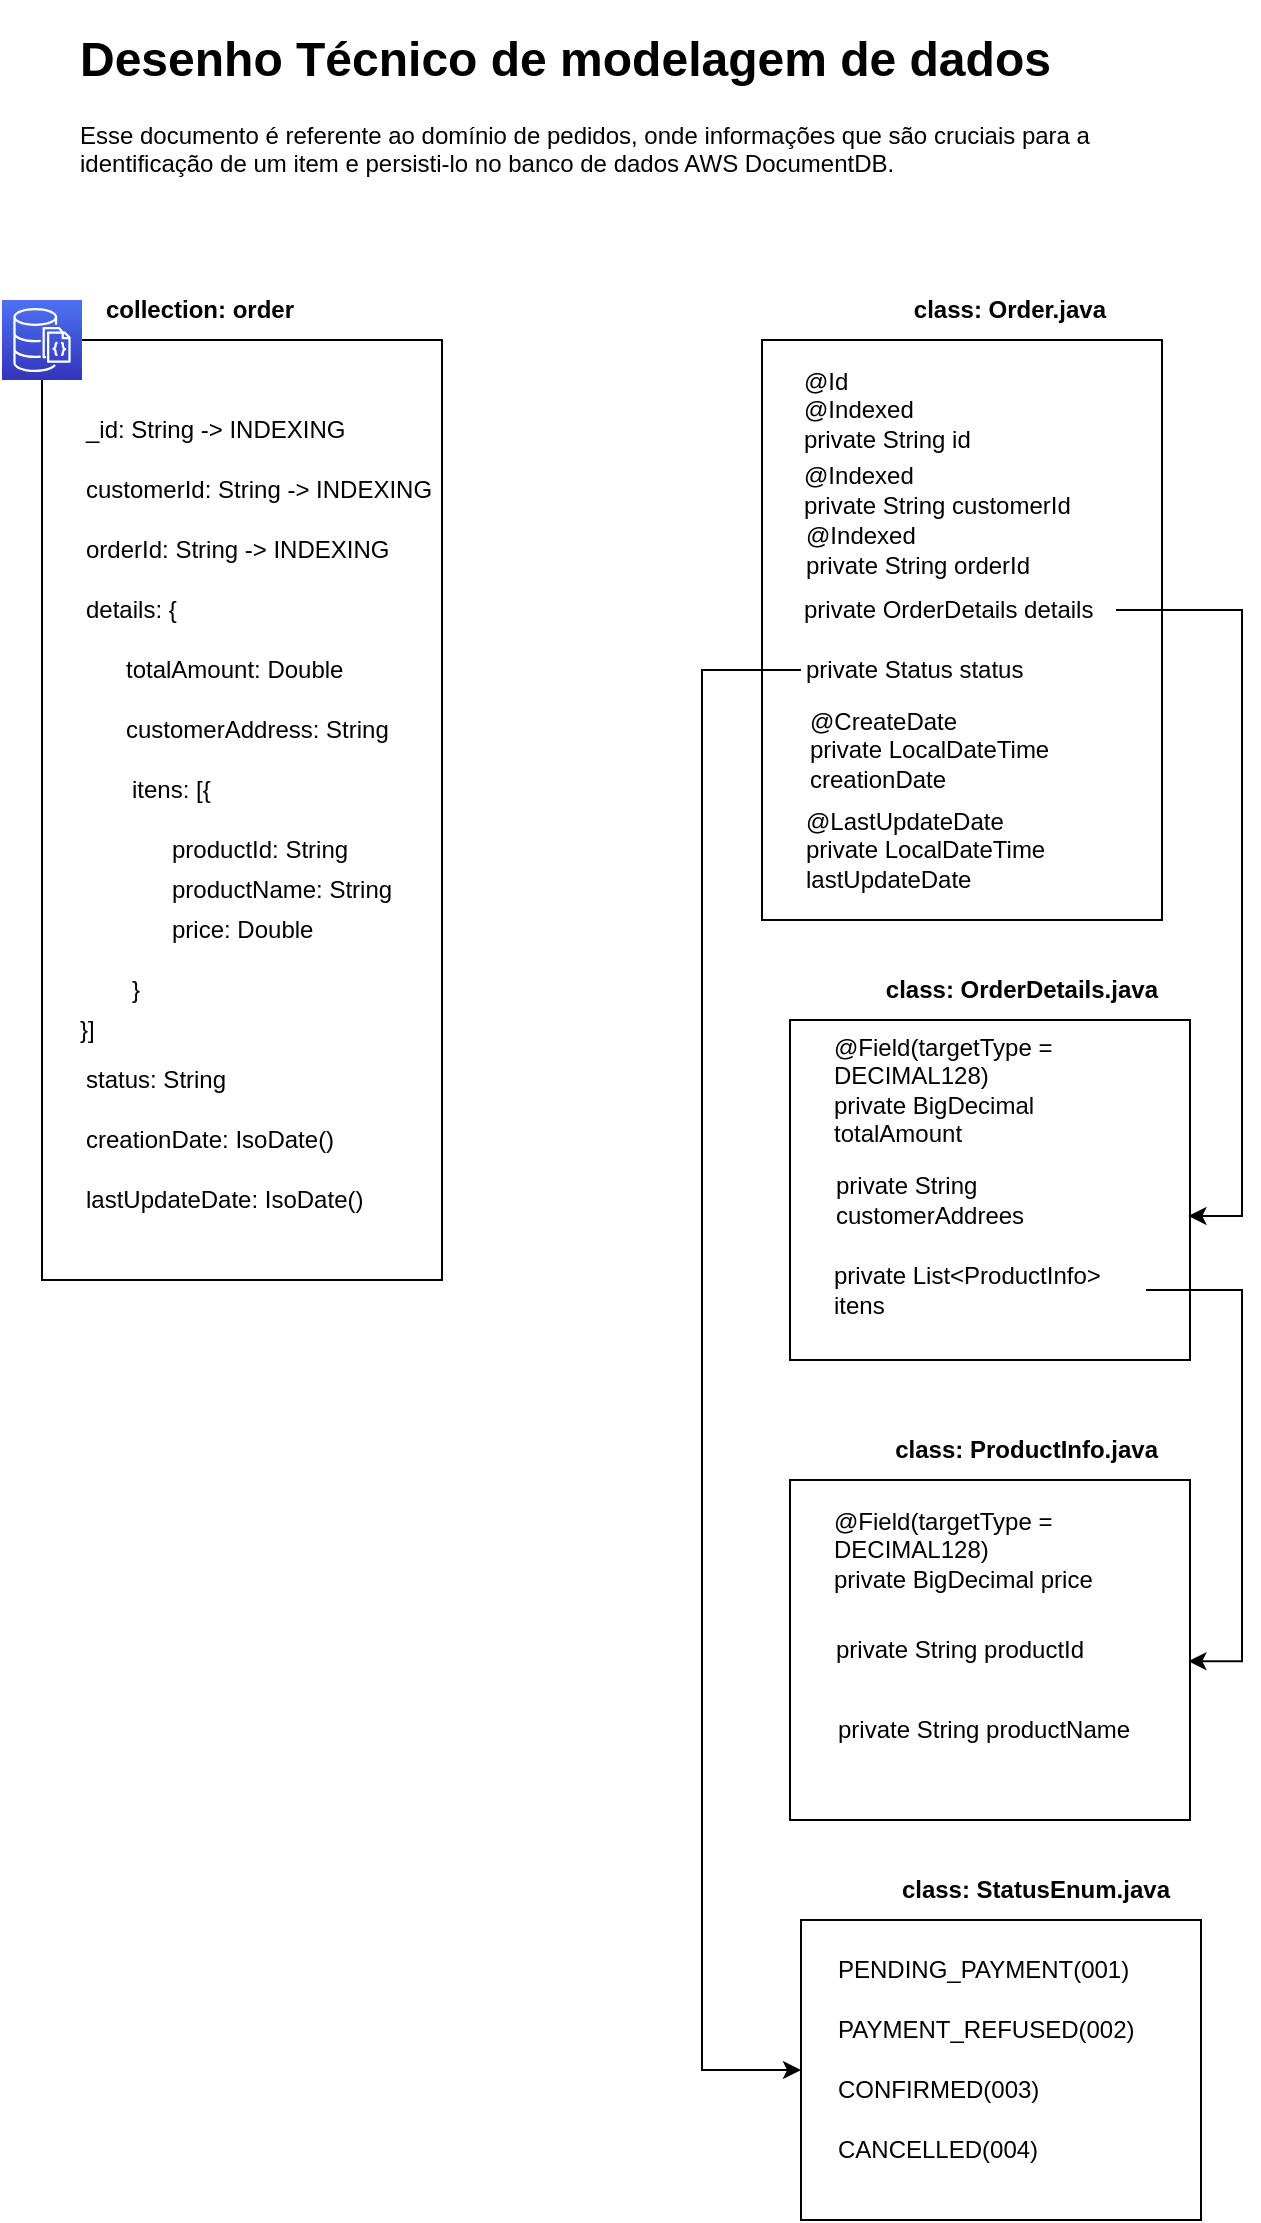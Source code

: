 <mxfile version="20.7.4" type="device"><diagram id="jo1tYETJaEWGB2nWEODa" name="Página-1"><mxGraphModel dx="1166" dy="528" grid="1" gridSize="10" guides="1" tooltips="1" connect="1" arrows="1" fold="1" page="1" pageScale="1" pageWidth="827" pageHeight="1169" math="0" shadow="0"><root><mxCell id="0"/><mxCell id="1" parent="0"/><mxCell id="80Zvu_dTbVzlvFRg75TC-1" value="" style="rounded=0;whiteSpace=wrap;html=1;" vertex="1" parent="1"><mxGeometry x="514" y="520" width="200" height="170" as="geometry"/></mxCell><mxCell id="80Zvu_dTbVzlvFRg75TC-2" value="" style="rounded=0;whiteSpace=wrap;html=1;" vertex="1" parent="1"><mxGeometry x="500" y="180" width="200" height="290" as="geometry"/></mxCell><mxCell id="80Zvu_dTbVzlvFRg75TC-3" value="" style="rounded=0;whiteSpace=wrap;html=1;" vertex="1" parent="1"><mxGeometry x="140" y="180" width="200" height="470" as="geometry"/></mxCell><mxCell id="80Zvu_dTbVzlvFRg75TC-4" value="" style="sketch=0;points=[[0,0,0],[0.25,0,0],[0.5,0,0],[0.75,0,0],[1,0,0],[0,1,0],[0.25,1,0],[0.5,1,0],[0.75,1,0],[1,1,0],[0,0.25,0],[0,0.5,0],[0,0.75,0],[1,0.25,0],[1,0.5,0],[1,0.75,0]];outlineConnect=0;fontColor=#232F3E;gradientColor=#4D72F3;gradientDirection=north;fillColor=#3334B9;strokeColor=#ffffff;dashed=0;verticalLabelPosition=bottom;verticalAlign=top;align=center;html=1;fontSize=12;fontStyle=0;aspect=fixed;shape=mxgraph.aws4.resourceIcon;resIcon=mxgraph.aws4.documentdb_with_mongodb_compatibility;" vertex="1" parent="1"><mxGeometry x="120" y="160" width="40" height="40" as="geometry"/></mxCell><mxCell id="80Zvu_dTbVzlvFRg75TC-5" value="&lt;h1&gt;Desenho Técnico de modelagem de dados&lt;/h1&gt;&lt;p&gt;Esse documento é referente ao domínio de pedidos, onde informações que são cruciais para a identificação de um item e persisti-lo no banco de dados AWS DocumentDB.&amp;nbsp;&lt;/p&gt;" style="text;html=1;strokeColor=none;fillColor=none;spacing=5;spacingTop=-20;whiteSpace=wrap;overflow=hidden;rounded=0;" vertex="1" parent="1"><mxGeometry x="154" y="20" width="520" height="120" as="geometry"/></mxCell><mxCell id="80Zvu_dTbVzlvFRg75TC-6" value="_id: String -&amp;gt; INDEXING" style="text;html=1;strokeColor=none;fillColor=none;align=left;verticalAlign=middle;whiteSpace=wrap;rounded=0;" vertex="1" parent="1"><mxGeometry x="160" y="210" width="140" height="30" as="geometry"/></mxCell><mxCell id="80Zvu_dTbVzlvFRg75TC-7" value="price: Double" style="text;html=1;strokeColor=none;fillColor=none;align=left;verticalAlign=middle;whiteSpace=wrap;rounded=0;" vertex="1" parent="1"><mxGeometry x="203" y="460" width="140" height="30" as="geometry"/></mxCell><mxCell id="80Zvu_dTbVzlvFRg75TC-8" value="customerId: String -&amp;gt; INDEXING" style="text;html=1;strokeColor=none;fillColor=none;align=left;verticalAlign=middle;whiteSpace=wrap;rounded=0;" vertex="1" parent="1"><mxGeometry x="160" y="240" width="180" height="30" as="geometry"/></mxCell><mxCell id="80Zvu_dTbVzlvFRg75TC-13" value="orderId: String -&amp;gt; INDEXING" style="text;html=1;strokeColor=none;fillColor=none;align=left;verticalAlign=middle;whiteSpace=wrap;rounded=0;" vertex="1" parent="1"><mxGeometry x="160" y="270" width="160" height="30" as="geometry"/></mxCell><mxCell id="80Zvu_dTbVzlvFRg75TC-14" value="details: {" style="text;html=1;strokeColor=none;fillColor=none;align=left;verticalAlign=middle;whiteSpace=wrap;rounded=0;" vertex="1" parent="1"><mxGeometry x="160" y="300" width="140" height="30" as="geometry"/></mxCell><mxCell id="80Zvu_dTbVzlvFRg75TC-15" value="creationDate: IsoDate()" style="text;html=1;strokeColor=none;fillColor=none;align=left;verticalAlign=middle;whiteSpace=wrap;rounded=0;" vertex="1" parent="1"><mxGeometry x="160" y="565" width="140" height="30" as="geometry"/></mxCell><mxCell id="80Zvu_dTbVzlvFRg75TC-16" value="lastUpdateDate: IsoDate()" style="text;html=1;strokeColor=none;fillColor=none;align=left;verticalAlign=middle;whiteSpace=wrap;rounded=0;" vertex="1" parent="1"><mxGeometry x="160" y="595" width="146" height="30" as="geometry"/></mxCell><mxCell id="80Zvu_dTbVzlvFRg75TC-17" value="@Id&lt;br&gt;@Indexed&lt;br&gt;private String id" style="text;html=1;strokeColor=none;fillColor=none;align=left;verticalAlign=middle;whiteSpace=wrap;rounded=0;" vertex="1" parent="1"><mxGeometry x="519" y="200" width="140" height="30" as="geometry"/></mxCell><mxCell id="80Zvu_dTbVzlvFRg75TC-19" value="@Field(targetType = DECIMAL128)&lt;br&gt;private BigDecimal totalAmount" style="text;html=1;strokeColor=none;fillColor=none;align=left;verticalAlign=middle;whiteSpace=wrap;rounded=0;" vertex="1" parent="1"><mxGeometry x="534" y="540" width="151" height="30" as="geometry"/></mxCell><mxCell id="80Zvu_dTbVzlvFRg75TC-24" value="@CreateDate&lt;br&gt;private LocalDateTime creationDate" style="text;html=1;strokeColor=none;fillColor=none;align=left;verticalAlign=middle;whiteSpace=wrap;rounded=0;" vertex="1" parent="1"><mxGeometry x="522" y="370" width="140" height="30" as="geometry"/></mxCell><mxCell id="80Zvu_dTbVzlvFRg75TC-25" value="@LastUpdateDate&lt;br&gt;private LocalDateTime lastUpdateDate" style="text;html=1;strokeColor=none;fillColor=none;align=left;verticalAlign=middle;whiteSpace=wrap;rounded=0;" vertex="1" parent="1"><mxGeometry x="519.5" y="420" width="146" height="30" as="geometry"/></mxCell><mxCell id="80Zvu_dTbVzlvFRg75TC-26" value="" style="shape=image;html=1;verticalAlign=top;verticalLabelPosition=bottom;labelBackgroundColor=#ffffff;imageAspect=0;aspect=fixed;image=https://cdn1.iconfinder.com/data/icons/hawcons/32/700036-icon-78-document-file-java-128.png" vertex="1" parent="1"><mxGeometry x="685" y="150" width="40" height="40" as="geometry"/></mxCell><mxCell id="80Zvu_dTbVzlvFRg75TC-27" value="&lt;b&gt;collection: order&lt;/b&gt;" style="text;html=1;strokeColor=none;fillColor=none;align=left;verticalAlign=middle;whiteSpace=wrap;rounded=0;" vertex="1" parent="1"><mxGeometry x="170" y="150" width="140" height="30" as="geometry"/></mxCell><mxCell id="80Zvu_dTbVzlvFRg75TC-28" value="&lt;b&gt;class: Order.java&lt;/b&gt;" style="text;html=1;strokeColor=none;fillColor=none;align=right;verticalAlign=middle;whiteSpace=wrap;rounded=0;" vertex="1" parent="1"><mxGeometry x="534" y="150" width="140" height="30" as="geometry"/></mxCell><mxCell id="80Zvu_dTbVzlvFRg75TC-29" value="" style="shape=image;html=1;verticalAlign=top;verticalLabelPosition=bottom;labelBackgroundColor=#ffffff;imageAspect=0;aspect=fixed;image=https://cdn1.iconfinder.com/data/icons/hawcons/32/700036-icon-78-document-file-java-128.png" vertex="1" parent="1"><mxGeometry x="700" y="490" width="40" height="40" as="geometry"/></mxCell><mxCell id="80Zvu_dTbVzlvFRg75TC-32" value="&lt;b&gt;class: OrderDetails.java&lt;/b&gt;" style="text;html=1;strokeColor=none;fillColor=none;align=right;verticalAlign=middle;whiteSpace=wrap;rounded=0;" vertex="1" parent="1"><mxGeometry x="540" y="490" width="160" height="30" as="geometry"/></mxCell><mxCell id="80Zvu_dTbVzlvFRg75TC-33" value="status: String" style="text;html=1;strokeColor=none;fillColor=none;align=left;verticalAlign=middle;whiteSpace=wrap;rounded=0;" vertex="1" parent="1"><mxGeometry x="160" y="535" width="160" height="30" as="geometry"/></mxCell><mxCell id="80Zvu_dTbVzlvFRg75TC-39" style="edgeStyle=orthogonalEdgeStyle;rounded=0;orthogonalLoop=1;jettySize=auto;html=1;exitX=0;exitY=0.5;exitDx=0;exitDy=0;" edge="1" parent="1" source="80Zvu_dTbVzlvFRg75TC-55" target="80Zvu_dTbVzlvFRg75TC-36"><mxGeometry relative="1" as="geometry"><mxPoint x="519" y="335.0" as="sourcePoint"/><mxPoint x="430" y="870" as="targetPoint"/><Array as="points"><mxPoint x="470" y="345"/><mxPoint x="470" y="1045"/></Array></mxGeometry></mxCell><mxCell id="80Zvu_dTbVzlvFRg75TC-36" value="" style="rounded=0;whiteSpace=wrap;html=1;" vertex="1" parent="1"><mxGeometry x="519.5" y="970" width="200" height="150" as="geometry"/></mxCell><mxCell id="80Zvu_dTbVzlvFRg75TC-37" value="" style="shape=image;html=1;verticalAlign=top;verticalLabelPosition=bottom;labelBackgroundColor=#ffffff;imageAspect=0;aspect=fixed;image=https://cdn1.iconfinder.com/data/icons/hawcons/32/700036-icon-78-document-file-java-128.png" vertex="1" parent="1"><mxGeometry x="705.5" y="940" width="40" height="40" as="geometry"/></mxCell><mxCell id="80Zvu_dTbVzlvFRg75TC-38" value="&lt;b&gt;class: StatusEnum.java&lt;/b&gt;" style="text;html=1;strokeColor=none;fillColor=none;align=right;verticalAlign=middle;whiteSpace=wrap;rounded=0;" vertex="1" parent="1"><mxGeometry x="545.5" y="940" width="160" height="30" as="geometry"/></mxCell><mxCell id="80Zvu_dTbVzlvFRg75TC-41" value="PENDING_PAYMENT(001)" style="text;html=1;strokeColor=none;fillColor=none;align=left;verticalAlign=middle;whiteSpace=wrap;rounded=0;" vertex="1" parent="1"><mxGeometry x="535.5" y="980" width="140" height="30" as="geometry"/></mxCell><mxCell id="80Zvu_dTbVzlvFRg75TC-42" value="PAYMENT_REFUSED(002)" style="text;html=1;strokeColor=none;fillColor=none;align=left;verticalAlign=middle;whiteSpace=wrap;rounded=0;" vertex="1" parent="1"><mxGeometry x="535.5" y="1010" width="140" height="30" as="geometry"/></mxCell><mxCell id="80Zvu_dTbVzlvFRg75TC-43" value="CONFIRMED(003)" style="text;html=1;strokeColor=none;fillColor=none;align=left;verticalAlign=middle;whiteSpace=wrap;rounded=0;" vertex="1" parent="1"><mxGeometry x="535.5" y="1040" width="140" height="30" as="geometry"/></mxCell><mxCell id="80Zvu_dTbVzlvFRg75TC-44" value="CANCELLED(004)" style="text;html=1;strokeColor=none;fillColor=none;align=left;verticalAlign=middle;whiteSpace=wrap;rounded=0;" vertex="1" parent="1"><mxGeometry x="535.5" y="1070" width="140" height="30" as="geometry"/></mxCell><mxCell id="80Zvu_dTbVzlvFRg75TC-45" value="totalAmount: Double" style="text;html=1;strokeColor=none;fillColor=none;align=left;verticalAlign=middle;whiteSpace=wrap;rounded=0;" vertex="1" parent="1"><mxGeometry x="180" y="330" width="160" height="30" as="geometry"/></mxCell><mxCell id="80Zvu_dTbVzlvFRg75TC-46" value="}]" style="text;html=1;strokeColor=none;fillColor=none;align=left;verticalAlign=middle;whiteSpace=wrap;rounded=0;" vertex="1" parent="1"><mxGeometry x="157" y="510" width="140" height="30" as="geometry"/></mxCell><mxCell id="80Zvu_dTbVzlvFRg75TC-47" value="itens: [{" style="text;html=1;strokeColor=none;fillColor=none;align=left;verticalAlign=middle;whiteSpace=wrap;rounded=0;" vertex="1" parent="1"><mxGeometry x="183" y="390" width="160" height="30" as="geometry"/></mxCell><mxCell id="80Zvu_dTbVzlvFRg75TC-48" value="}" style="text;html=1;strokeColor=none;fillColor=none;align=left;verticalAlign=middle;whiteSpace=wrap;rounded=0;" vertex="1" parent="1"><mxGeometry x="183" y="490" width="140" height="30" as="geometry"/></mxCell><mxCell id="80Zvu_dTbVzlvFRg75TC-49" value="productId: String" style="text;html=1;strokeColor=none;fillColor=none;align=left;verticalAlign=middle;whiteSpace=wrap;rounded=0;" vertex="1" parent="1"><mxGeometry x="203" y="420" width="160" height="30" as="geometry"/></mxCell><mxCell id="80Zvu_dTbVzlvFRg75TC-50" value="productName: String" style="text;html=1;strokeColor=none;fillColor=none;align=left;verticalAlign=middle;whiteSpace=wrap;rounded=0;" vertex="1" parent="1"><mxGeometry x="203" y="440" width="160" height="30" as="geometry"/></mxCell><mxCell id="80Zvu_dTbVzlvFRg75TC-51" value="customerAddress: String" style="text;html=1;strokeColor=none;fillColor=none;align=left;verticalAlign=middle;whiteSpace=wrap;rounded=0;" vertex="1" parent="1"><mxGeometry x="180" y="360" width="160" height="30" as="geometry"/></mxCell><mxCell id="80Zvu_dTbVzlvFRg75TC-52" value="@Indexed&lt;br&gt;private String customerId" style="text;html=1;strokeColor=none;fillColor=none;align=left;verticalAlign=middle;whiteSpace=wrap;rounded=0;" vertex="1" parent="1"><mxGeometry x="519" y="240" width="140" height="30" as="geometry"/></mxCell><mxCell id="80Zvu_dTbVzlvFRg75TC-53" value="@Indexed&lt;br&gt;private String orderId" style="text;html=1;strokeColor=none;fillColor=none;align=left;verticalAlign=middle;whiteSpace=wrap;rounded=0;" vertex="1" parent="1"><mxGeometry x="519.5" y="270" width="140" height="30" as="geometry"/></mxCell><mxCell id="80Zvu_dTbVzlvFRg75TC-56" style="edgeStyle=orthogonalEdgeStyle;rounded=0;orthogonalLoop=1;jettySize=auto;html=1;entryX=0.996;entryY=0.574;entryDx=0;entryDy=0;entryPerimeter=0;" edge="1" parent="1" source="80Zvu_dTbVzlvFRg75TC-54" target="80Zvu_dTbVzlvFRg75TC-1"><mxGeometry relative="1" as="geometry"><Array as="points"><mxPoint x="740" y="315"/><mxPoint x="740" y="618"/><mxPoint x="713" y="618"/></Array></mxGeometry></mxCell><mxCell id="80Zvu_dTbVzlvFRg75TC-54" value="private OrderDetails details" style="text;html=1;strokeColor=none;fillColor=none;align=left;verticalAlign=middle;whiteSpace=wrap;rounded=0;" vertex="1" parent="1"><mxGeometry x="519" y="300" width="158" height="30" as="geometry"/></mxCell><mxCell id="80Zvu_dTbVzlvFRg75TC-55" value="private Status status" style="text;html=1;strokeColor=none;fillColor=none;align=left;verticalAlign=middle;whiteSpace=wrap;rounded=0;" vertex="1" parent="1"><mxGeometry x="519.5" y="330" width="158" height="30" as="geometry"/></mxCell><mxCell id="80Zvu_dTbVzlvFRg75TC-57" value="private String customerAddrees" style="text;html=1;strokeColor=none;fillColor=none;align=left;verticalAlign=middle;whiteSpace=wrap;rounded=0;" vertex="1" parent="1"><mxGeometry x="535" y="595" width="158" height="30" as="geometry"/></mxCell><mxCell id="80Zvu_dTbVzlvFRg75TC-66" style="edgeStyle=orthogonalEdgeStyle;rounded=0;orthogonalLoop=1;jettySize=auto;html=1;entryX=0.996;entryY=0.533;entryDx=0;entryDy=0;entryPerimeter=0;" edge="1" parent="1" source="80Zvu_dTbVzlvFRg75TC-58" target="80Zvu_dTbVzlvFRg75TC-59"><mxGeometry relative="1" as="geometry"><Array as="points"><mxPoint x="740" y="655"/><mxPoint x="740" y="841"/></Array></mxGeometry></mxCell><mxCell id="80Zvu_dTbVzlvFRg75TC-58" value="private List&amp;lt;ProductInfo&amp;gt; itens" style="text;html=1;strokeColor=none;fillColor=none;align=left;verticalAlign=middle;whiteSpace=wrap;rounded=0;" vertex="1" parent="1"><mxGeometry x="534" y="640" width="158" height="30" as="geometry"/></mxCell><mxCell id="80Zvu_dTbVzlvFRg75TC-59" value="" style="rounded=0;whiteSpace=wrap;html=1;" vertex="1" parent="1"><mxGeometry x="514" y="750" width="200" height="170" as="geometry"/></mxCell><mxCell id="80Zvu_dTbVzlvFRg75TC-60" value="@Field(targetType = DECIMAL128)&lt;br&gt;private BigDecimal price" style="text;html=1;strokeColor=none;fillColor=none;align=left;verticalAlign=middle;whiteSpace=wrap;rounded=0;" vertex="1" parent="1"><mxGeometry x="534" y="770" width="151" height="30" as="geometry"/></mxCell><mxCell id="80Zvu_dTbVzlvFRg75TC-61" value="&lt;b&gt;class: ProductInfo.java&lt;/b&gt;" style="text;html=1;strokeColor=none;fillColor=none;align=right;verticalAlign=middle;whiteSpace=wrap;rounded=0;" vertex="1" parent="1"><mxGeometry x="540" y="720" width="160" height="30" as="geometry"/></mxCell><mxCell id="80Zvu_dTbVzlvFRg75TC-64" value="private String productId" style="text;html=1;strokeColor=none;fillColor=none;align=left;verticalAlign=middle;whiteSpace=wrap;rounded=0;" vertex="1" parent="1"><mxGeometry x="535" y="820" width="158" height="30" as="geometry"/></mxCell><mxCell id="80Zvu_dTbVzlvFRg75TC-65" value="private String productName" style="text;html=1;strokeColor=none;fillColor=none;align=left;verticalAlign=middle;whiteSpace=wrap;rounded=0;" vertex="1" parent="1"><mxGeometry x="535.5" y="860" width="158" height="30" as="geometry"/></mxCell><mxCell id="80Zvu_dTbVzlvFRg75TC-67" value="" style="shape=image;html=1;verticalAlign=top;verticalLabelPosition=bottom;labelBackgroundColor=#ffffff;imageAspect=0;aspect=fixed;image=https://cdn1.iconfinder.com/data/icons/hawcons/32/700036-icon-78-document-file-java-128.png" vertex="1" parent="1"><mxGeometry x="700" y="720" width="40" height="40" as="geometry"/></mxCell></root></mxGraphModel></diagram></mxfile>